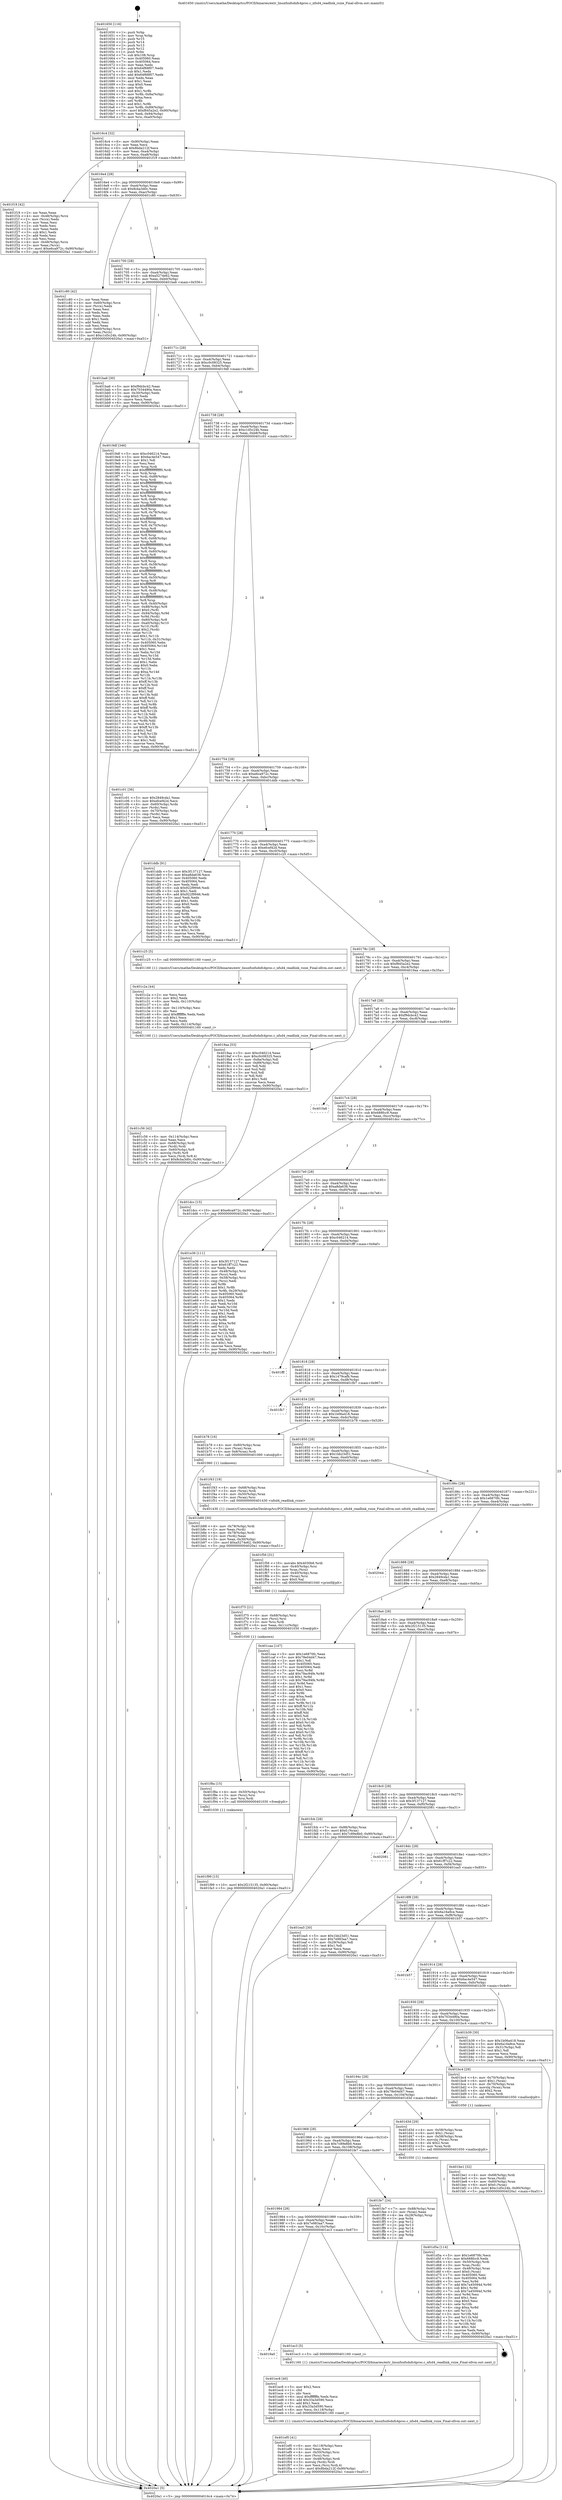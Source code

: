 digraph "0x401650" {
  label = "0x401650 (/mnt/c/Users/mathe/Desktop/tcc/POCII/binaries/extr_linuxfsnfsdnfs4proc.c_nfsd4_readlink_rsize_Final-ollvm.out::main(0))"
  labelloc = "t"
  node[shape=record]

  Entry [label="",width=0.3,height=0.3,shape=circle,fillcolor=black,style=filled]
  "0x4016c4" [label="{
     0x4016c4 [32]\l
     | [instrs]\l
     &nbsp;&nbsp;0x4016c4 \<+6\>: mov -0x90(%rbp),%eax\l
     &nbsp;&nbsp;0x4016ca \<+2\>: mov %eax,%ecx\l
     &nbsp;&nbsp;0x4016cc \<+6\>: sub $0x8bda212f,%ecx\l
     &nbsp;&nbsp;0x4016d2 \<+6\>: mov %eax,-0xa4(%rbp)\l
     &nbsp;&nbsp;0x4016d8 \<+6\>: mov %ecx,-0xa8(%rbp)\l
     &nbsp;&nbsp;0x4016de \<+6\>: je 0000000000401f19 \<main+0x8c9\>\l
  }"]
  "0x401f19" [label="{
     0x401f19 [42]\l
     | [instrs]\l
     &nbsp;&nbsp;0x401f19 \<+2\>: xor %eax,%eax\l
     &nbsp;&nbsp;0x401f1b \<+4\>: mov -0x48(%rbp),%rcx\l
     &nbsp;&nbsp;0x401f1f \<+2\>: mov (%rcx),%edx\l
     &nbsp;&nbsp;0x401f21 \<+2\>: mov %eax,%esi\l
     &nbsp;&nbsp;0x401f23 \<+2\>: sub %edx,%esi\l
     &nbsp;&nbsp;0x401f25 \<+2\>: mov %eax,%edx\l
     &nbsp;&nbsp;0x401f27 \<+3\>: sub $0x1,%edx\l
     &nbsp;&nbsp;0x401f2a \<+2\>: add %edx,%esi\l
     &nbsp;&nbsp;0x401f2c \<+2\>: sub %esi,%eax\l
     &nbsp;&nbsp;0x401f2e \<+4\>: mov -0x48(%rbp),%rcx\l
     &nbsp;&nbsp;0x401f32 \<+2\>: mov %eax,(%rcx)\l
     &nbsp;&nbsp;0x401f34 \<+10\>: movl $0xe6ca972c,-0x90(%rbp)\l
     &nbsp;&nbsp;0x401f3e \<+5\>: jmp 00000000004020a1 \<main+0xa51\>\l
  }"]
  "0x4016e4" [label="{
     0x4016e4 [28]\l
     | [instrs]\l
     &nbsp;&nbsp;0x4016e4 \<+5\>: jmp 00000000004016e9 \<main+0x99\>\l
     &nbsp;&nbsp;0x4016e9 \<+6\>: mov -0xa4(%rbp),%eax\l
     &nbsp;&nbsp;0x4016ef \<+5\>: sub $0x8cba3d0c,%eax\l
     &nbsp;&nbsp;0x4016f4 \<+6\>: mov %eax,-0xac(%rbp)\l
     &nbsp;&nbsp;0x4016fa \<+6\>: je 0000000000401c80 \<main+0x630\>\l
  }"]
  Exit [label="",width=0.3,height=0.3,shape=circle,fillcolor=black,style=filled,peripheries=2]
  "0x401c80" [label="{
     0x401c80 [42]\l
     | [instrs]\l
     &nbsp;&nbsp;0x401c80 \<+2\>: xor %eax,%eax\l
     &nbsp;&nbsp;0x401c82 \<+4\>: mov -0x60(%rbp),%rcx\l
     &nbsp;&nbsp;0x401c86 \<+2\>: mov (%rcx),%edx\l
     &nbsp;&nbsp;0x401c88 \<+2\>: mov %eax,%esi\l
     &nbsp;&nbsp;0x401c8a \<+2\>: sub %edx,%esi\l
     &nbsp;&nbsp;0x401c8c \<+2\>: mov %eax,%edx\l
     &nbsp;&nbsp;0x401c8e \<+3\>: sub $0x1,%edx\l
     &nbsp;&nbsp;0x401c91 \<+2\>: add %edx,%esi\l
     &nbsp;&nbsp;0x401c93 \<+2\>: sub %esi,%eax\l
     &nbsp;&nbsp;0x401c95 \<+4\>: mov -0x60(%rbp),%rcx\l
     &nbsp;&nbsp;0x401c99 \<+2\>: mov %eax,(%rcx)\l
     &nbsp;&nbsp;0x401c9b \<+10\>: movl $0xc1d5c24b,-0x90(%rbp)\l
     &nbsp;&nbsp;0x401ca5 \<+5\>: jmp 00000000004020a1 \<main+0xa51\>\l
  }"]
  "0x401700" [label="{
     0x401700 [28]\l
     | [instrs]\l
     &nbsp;&nbsp;0x401700 \<+5\>: jmp 0000000000401705 \<main+0xb5\>\l
     &nbsp;&nbsp;0x401705 \<+6\>: mov -0xa4(%rbp),%eax\l
     &nbsp;&nbsp;0x40170b \<+5\>: sub $0xa5274e62,%eax\l
     &nbsp;&nbsp;0x401710 \<+6\>: mov %eax,-0xb0(%rbp)\l
     &nbsp;&nbsp;0x401716 \<+6\>: je 0000000000401ba6 \<main+0x556\>\l
  }"]
  "0x401f99" [label="{
     0x401f99 [15]\l
     | [instrs]\l
     &nbsp;&nbsp;0x401f99 \<+10\>: movl $0x2f215135,-0x90(%rbp)\l
     &nbsp;&nbsp;0x401fa3 \<+5\>: jmp 00000000004020a1 \<main+0xa51\>\l
  }"]
  "0x401ba6" [label="{
     0x401ba6 [30]\l
     | [instrs]\l
     &nbsp;&nbsp;0x401ba6 \<+5\>: mov $0xf9dcbc42,%eax\l
     &nbsp;&nbsp;0x401bab \<+5\>: mov $0x7034490a,%ecx\l
     &nbsp;&nbsp;0x401bb0 \<+3\>: mov -0x30(%rbp),%edx\l
     &nbsp;&nbsp;0x401bb3 \<+3\>: cmp $0x0,%edx\l
     &nbsp;&nbsp;0x401bb6 \<+3\>: cmove %ecx,%eax\l
     &nbsp;&nbsp;0x401bb9 \<+6\>: mov %eax,-0x90(%rbp)\l
     &nbsp;&nbsp;0x401bbf \<+5\>: jmp 00000000004020a1 \<main+0xa51\>\l
  }"]
  "0x40171c" [label="{
     0x40171c [28]\l
     | [instrs]\l
     &nbsp;&nbsp;0x40171c \<+5\>: jmp 0000000000401721 \<main+0xd1\>\l
     &nbsp;&nbsp;0x401721 \<+6\>: mov -0xa4(%rbp),%eax\l
     &nbsp;&nbsp;0x401727 \<+5\>: sub $0xc0c08325,%eax\l
     &nbsp;&nbsp;0x40172c \<+6\>: mov %eax,-0xb4(%rbp)\l
     &nbsp;&nbsp;0x401732 \<+6\>: je 00000000004019df \<main+0x38f\>\l
  }"]
  "0x401f8a" [label="{
     0x401f8a [15]\l
     | [instrs]\l
     &nbsp;&nbsp;0x401f8a \<+4\>: mov -0x50(%rbp),%rsi\l
     &nbsp;&nbsp;0x401f8e \<+3\>: mov (%rsi),%rsi\l
     &nbsp;&nbsp;0x401f91 \<+3\>: mov %rsi,%rdi\l
     &nbsp;&nbsp;0x401f94 \<+5\>: call 0000000000401030 \<free@plt\>\l
     | [calls]\l
     &nbsp;&nbsp;0x401030 \{1\} (unknown)\l
  }"]
  "0x4019df" [label="{
     0x4019df [346]\l
     | [instrs]\l
     &nbsp;&nbsp;0x4019df \<+5\>: mov $0xc046214,%eax\l
     &nbsp;&nbsp;0x4019e4 \<+5\>: mov $0x6ac4e547,%ecx\l
     &nbsp;&nbsp;0x4019e9 \<+2\>: mov $0x1,%dl\l
     &nbsp;&nbsp;0x4019eb \<+2\>: xor %esi,%esi\l
     &nbsp;&nbsp;0x4019ed \<+3\>: mov %rsp,%rdi\l
     &nbsp;&nbsp;0x4019f0 \<+4\>: add $0xfffffffffffffff0,%rdi\l
     &nbsp;&nbsp;0x4019f4 \<+3\>: mov %rdi,%rsp\l
     &nbsp;&nbsp;0x4019f7 \<+7\>: mov %rdi,-0x88(%rbp)\l
     &nbsp;&nbsp;0x4019fe \<+3\>: mov %rsp,%rdi\l
     &nbsp;&nbsp;0x401a01 \<+4\>: add $0xfffffffffffffff0,%rdi\l
     &nbsp;&nbsp;0x401a05 \<+3\>: mov %rdi,%rsp\l
     &nbsp;&nbsp;0x401a08 \<+3\>: mov %rsp,%r8\l
     &nbsp;&nbsp;0x401a0b \<+4\>: add $0xfffffffffffffff0,%r8\l
     &nbsp;&nbsp;0x401a0f \<+3\>: mov %r8,%rsp\l
     &nbsp;&nbsp;0x401a12 \<+4\>: mov %r8,-0x80(%rbp)\l
     &nbsp;&nbsp;0x401a16 \<+3\>: mov %rsp,%r8\l
     &nbsp;&nbsp;0x401a19 \<+4\>: add $0xfffffffffffffff0,%r8\l
     &nbsp;&nbsp;0x401a1d \<+3\>: mov %r8,%rsp\l
     &nbsp;&nbsp;0x401a20 \<+4\>: mov %r8,-0x78(%rbp)\l
     &nbsp;&nbsp;0x401a24 \<+3\>: mov %rsp,%r8\l
     &nbsp;&nbsp;0x401a27 \<+4\>: add $0xfffffffffffffff0,%r8\l
     &nbsp;&nbsp;0x401a2b \<+3\>: mov %r8,%rsp\l
     &nbsp;&nbsp;0x401a2e \<+4\>: mov %r8,-0x70(%rbp)\l
     &nbsp;&nbsp;0x401a32 \<+3\>: mov %rsp,%r8\l
     &nbsp;&nbsp;0x401a35 \<+4\>: add $0xfffffffffffffff0,%r8\l
     &nbsp;&nbsp;0x401a39 \<+3\>: mov %r8,%rsp\l
     &nbsp;&nbsp;0x401a3c \<+4\>: mov %r8,-0x68(%rbp)\l
     &nbsp;&nbsp;0x401a40 \<+3\>: mov %rsp,%r8\l
     &nbsp;&nbsp;0x401a43 \<+4\>: add $0xfffffffffffffff0,%r8\l
     &nbsp;&nbsp;0x401a47 \<+3\>: mov %r8,%rsp\l
     &nbsp;&nbsp;0x401a4a \<+4\>: mov %r8,-0x60(%rbp)\l
     &nbsp;&nbsp;0x401a4e \<+3\>: mov %rsp,%r8\l
     &nbsp;&nbsp;0x401a51 \<+4\>: add $0xfffffffffffffff0,%r8\l
     &nbsp;&nbsp;0x401a55 \<+3\>: mov %r8,%rsp\l
     &nbsp;&nbsp;0x401a58 \<+4\>: mov %r8,-0x58(%rbp)\l
     &nbsp;&nbsp;0x401a5c \<+3\>: mov %rsp,%r8\l
     &nbsp;&nbsp;0x401a5f \<+4\>: add $0xfffffffffffffff0,%r8\l
     &nbsp;&nbsp;0x401a63 \<+3\>: mov %r8,%rsp\l
     &nbsp;&nbsp;0x401a66 \<+4\>: mov %r8,-0x50(%rbp)\l
     &nbsp;&nbsp;0x401a6a \<+3\>: mov %rsp,%r8\l
     &nbsp;&nbsp;0x401a6d \<+4\>: add $0xfffffffffffffff0,%r8\l
     &nbsp;&nbsp;0x401a71 \<+3\>: mov %r8,%rsp\l
     &nbsp;&nbsp;0x401a74 \<+4\>: mov %r8,-0x48(%rbp)\l
     &nbsp;&nbsp;0x401a78 \<+3\>: mov %rsp,%r8\l
     &nbsp;&nbsp;0x401a7b \<+4\>: add $0xfffffffffffffff0,%r8\l
     &nbsp;&nbsp;0x401a7f \<+3\>: mov %r8,%rsp\l
     &nbsp;&nbsp;0x401a82 \<+4\>: mov %r8,-0x40(%rbp)\l
     &nbsp;&nbsp;0x401a86 \<+7\>: mov -0x88(%rbp),%r8\l
     &nbsp;&nbsp;0x401a8d \<+7\>: movl $0x0,(%r8)\l
     &nbsp;&nbsp;0x401a94 \<+7\>: mov -0x94(%rbp),%r9d\l
     &nbsp;&nbsp;0x401a9b \<+3\>: mov %r9d,(%rdi)\l
     &nbsp;&nbsp;0x401a9e \<+4\>: mov -0x80(%rbp),%r8\l
     &nbsp;&nbsp;0x401aa2 \<+7\>: mov -0xa0(%rbp),%r10\l
     &nbsp;&nbsp;0x401aa9 \<+3\>: mov %r10,(%r8)\l
     &nbsp;&nbsp;0x401aac \<+3\>: cmpl $0x2,(%rdi)\l
     &nbsp;&nbsp;0x401aaf \<+4\>: setne %r11b\l
     &nbsp;&nbsp;0x401ab3 \<+4\>: and $0x1,%r11b\l
     &nbsp;&nbsp;0x401ab7 \<+4\>: mov %r11b,-0x31(%rbp)\l
     &nbsp;&nbsp;0x401abb \<+7\>: mov 0x405060,%ebx\l
     &nbsp;&nbsp;0x401ac2 \<+8\>: mov 0x405064,%r14d\l
     &nbsp;&nbsp;0x401aca \<+3\>: sub $0x1,%esi\l
     &nbsp;&nbsp;0x401acd \<+3\>: mov %ebx,%r15d\l
     &nbsp;&nbsp;0x401ad0 \<+3\>: add %esi,%r15d\l
     &nbsp;&nbsp;0x401ad3 \<+4\>: imul %r15d,%ebx\l
     &nbsp;&nbsp;0x401ad7 \<+3\>: and $0x1,%ebx\l
     &nbsp;&nbsp;0x401ada \<+3\>: cmp $0x0,%ebx\l
     &nbsp;&nbsp;0x401add \<+4\>: sete %r11b\l
     &nbsp;&nbsp;0x401ae1 \<+4\>: cmp $0xa,%r14d\l
     &nbsp;&nbsp;0x401ae5 \<+4\>: setl %r12b\l
     &nbsp;&nbsp;0x401ae9 \<+3\>: mov %r11b,%r13b\l
     &nbsp;&nbsp;0x401aec \<+4\>: xor $0xff,%r13b\l
     &nbsp;&nbsp;0x401af0 \<+3\>: mov %r12b,%sil\l
     &nbsp;&nbsp;0x401af3 \<+4\>: xor $0xff,%sil\l
     &nbsp;&nbsp;0x401af7 \<+3\>: xor $0x1,%dl\l
     &nbsp;&nbsp;0x401afa \<+3\>: mov %r13b,%dil\l
     &nbsp;&nbsp;0x401afd \<+4\>: and $0xff,%dil\l
     &nbsp;&nbsp;0x401b01 \<+3\>: and %dl,%r11b\l
     &nbsp;&nbsp;0x401b04 \<+3\>: mov %sil,%r8b\l
     &nbsp;&nbsp;0x401b07 \<+4\>: and $0xff,%r8b\l
     &nbsp;&nbsp;0x401b0b \<+3\>: and %dl,%r12b\l
     &nbsp;&nbsp;0x401b0e \<+3\>: or %r11b,%dil\l
     &nbsp;&nbsp;0x401b11 \<+3\>: or %r12b,%r8b\l
     &nbsp;&nbsp;0x401b14 \<+3\>: xor %r8b,%dil\l
     &nbsp;&nbsp;0x401b17 \<+3\>: or %sil,%r13b\l
     &nbsp;&nbsp;0x401b1a \<+4\>: xor $0xff,%r13b\l
     &nbsp;&nbsp;0x401b1e \<+3\>: or $0x1,%dl\l
     &nbsp;&nbsp;0x401b21 \<+3\>: and %dl,%r13b\l
     &nbsp;&nbsp;0x401b24 \<+3\>: or %r13b,%dil\l
     &nbsp;&nbsp;0x401b27 \<+4\>: test $0x1,%dil\l
     &nbsp;&nbsp;0x401b2b \<+3\>: cmovne %ecx,%eax\l
     &nbsp;&nbsp;0x401b2e \<+6\>: mov %eax,-0x90(%rbp)\l
     &nbsp;&nbsp;0x401b34 \<+5\>: jmp 00000000004020a1 \<main+0xa51\>\l
  }"]
  "0x401738" [label="{
     0x401738 [28]\l
     | [instrs]\l
     &nbsp;&nbsp;0x401738 \<+5\>: jmp 000000000040173d \<main+0xed\>\l
     &nbsp;&nbsp;0x40173d \<+6\>: mov -0xa4(%rbp),%eax\l
     &nbsp;&nbsp;0x401743 \<+5\>: sub $0xc1d5c24b,%eax\l
     &nbsp;&nbsp;0x401748 \<+6\>: mov %eax,-0xb8(%rbp)\l
     &nbsp;&nbsp;0x40174e \<+6\>: je 0000000000401c01 \<main+0x5b1\>\l
  }"]
  "0x401f75" [label="{
     0x401f75 [21]\l
     | [instrs]\l
     &nbsp;&nbsp;0x401f75 \<+4\>: mov -0x68(%rbp),%rsi\l
     &nbsp;&nbsp;0x401f79 \<+3\>: mov (%rsi),%rsi\l
     &nbsp;&nbsp;0x401f7c \<+3\>: mov %rsi,%rdi\l
     &nbsp;&nbsp;0x401f7f \<+6\>: mov %eax,-0x11c(%rbp)\l
     &nbsp;&nbsp;0x401f85 \<+5\>: call 0000000000401030 \<free@plt\>\l
     | [calls]\l
     &nbsp;&nbsp;0x401030 \{1\} (unknown)\l
  }"]
  "0x401c01" [label="{
     0x401c01 [36]\l
     | [instrs]\l
     &nbsp;&nbsp;0x401c01 \<+5\>: mov $0x2849cda1,%eax\l
     &nbsp;&nbsp;0x401c06 \<+5\>: mov $0xefcef42d,%ecx\l
     &nbsp;&nbsp;0x401c0b \<+4\>: mov -0x60(%rbp),%rdx\l
     &nbsp;&nbsp;0x401c0f \<+2\>: mov (%rdx),%esi\l
     &nbsp;&nbsp;0x401c11 \<+4\>: mov -0x70(%rbp),%rdx\l
     &nbsp;&nbsp;0x401c15 \<+2\>: cmp (%rdx),%esi\l
     &nbsp;&nbsp;0x401c17 \<+3\>: cmovl %ecx,%eax\l
     &nbsp;&nbsp;0x401c1a \<+6\>: mov %eax,-0x90(%rbp)\l
     &nbsp;&nbsp;0x401c20 \<+5\>: jmp 00000000004020a1 \<main+0xa51\>\l
  }"]
  "0x401754" [label="{
     0x401754 [28]\l
     | [instrs]\l
     &nbsp;&nbsp;0x401754 \<+5\>: jmp 0000000000401759 \<main+0x109\>\l
     &nbsp;&nbsp;0x401759 \<+6\>: mov -0xa4(%rbp),%eax\l
     &nbsp;&nbsp;0x40175f \<+5\>: sub $0xe6ca972c,%eax\l
     &nbsp;&nbsp;0x401764 \<+6\>: mov %eax,-0xbc(%rbp)\l
     &nbsp;&nbsp;0x40176a \<+6\>: je 0000000000401ddb \<main+0x78b\>\l
  }"]
  "0x401f56" [label="{
     0x401f56 [31]\l
     | [instrs]\l
     &nbsp;&nbsp;0x401f56 \<+10\>: movabs $0x4030b6,%rdi\l
     &nbsp;&nbsp;0x401f60 \<+4\>: mov -0x40(%rbp),%rsi\l
     &nbsp;&nbsp;0x401f64 \<+3\>: mov %rax,(%rsi)\l
     &nbsp;&nbsp;0x401f67 \<+4\>: mov -0x40(%rbp),%rax\l
     &nbsp;&nbsp;0x401f6b \<+3\>: mov (%rax),%rsi\l
     &nbsp;&nbsp;0x401f6e \<+2\>: mov $0x0,%al\l
     &nbsp;&nbsp;0x401f70 \<+5\>: call 0000000000401040 \<printf@plt\>\l
     | [calls]\l
     &nbsp;&nbsp;0x401040 \{1\} (unknown)\l
  }"]
  "0x401ddb" [label="{
     0x401ddb [91]\l
     | [instrs]\l
     &nbsp;&nbsp;0x401ddb \<+5\>: mov $0x3f137127,%eax\l
     &nbsp;&nbsp;0x401de0 \<+5\>: mov $0xa8da638,%ecx\l
     &nbsp;&nbsp;0x401de5 \<+7\>: mov 0x405060,%edx\l
     &nbsp;&nbsp;0x401dec \<+7\>: mov 0x405064,%esi\l
     &nbsp;&nbsp;0x401df3 \<+2\>: mov %edx,%edi\l
     &nbsp;&nbsp;0x401df5 \<+6\>: sub $0x922f9946,%edi\l
     &nbsp;&nbsp;0x401dfb \<+3\>: sub $0x1,%edi\l
     &nbsp;&nbsp;0x401dfe \<+6\>: add $0x922f9946,%edi\l
     &nbsp;&nbsp;0x401e04 \<+3\>: imul %edi,%edx\l
     &nbsp;&nbsp;0x401e07 \<+3\>: and $0x1,%edx\l
     &nbsp;&nbsp;0x401e0a \<+3\>: cmp $0x0,%edx\l
     &nbsp;&nbsp;0x401e0d \<+4\>: sete %r8b\l
     &nbsp;&nbsp;0x401e11 \<+3\>: cmp $0xa,%esi\l
     &nbsp;&nbsp;0x401e14 \<+4\>: setl %r9b\l
     &nbsp;&nbsp;0x401e18 \<+3\>: mov %r8b,%r10b\l
     &nbsp;&nbsp;0x401e1b \<+3\>: and %r9b,%r10b\l
     &nbsp;&nbsp;0x401e1e \<+3\>: xor %r9b,%r8b\l
     &nbsp;&nbsp;0x401e21 \<+3\>: or %r8b,%r10b\l
     &nbsp;&nbsp;0x401e24 \<+4\>: test $0x1,%r10b\l
     &nbsp;&nbsp;0x401e28 \<+3\>: cmovne %ecx,%eax\l
     &nbsp;&nbsp;0x401e2b \<+6\>: mov %eax,-0x90(%rbp)\l
     &nbsp;&nbsp;0x401e31 \<+5\>: jmp 00000000004020a1 \<main+0xa51\>\l
  }"]
  "0x401770" [label="{
     0x401770 [28]\l
     | [instrs]\l
     &nbsp;&nbsp;0x401770 \<+5\>: jmp 0000000000401775 \<main+0x125\>\l
     &nbsp;&nbsp;0x401775 \<+6\>: mov -0xa4(%rbp),%eax\l
     &nbsp;&nbsp;0x40177b \<+5\>: sub $0xefcef42d,%eax\l
     &nbsp;&nbsp;0x401780 \<+6\>: mov %eax,-0xc0(%rbp)\l
     &nbsp;&nbsp;0x401786 \<+6\>: je 0000000000401c25 \<main+0x5d5\>\l
  }"]
  "0x401ef0" [label="{
     0x401ef0 [41]\l
     | [instrs]\l
     &nbsp;&nbsp;0x401ef0 \<+6\>: mov -0x118(%rbp),%ecx\l
     &nbsp;&nbsp;0x401ef6 \<+3\>: imul %eax,%ecx\l
     &nbsp;&nbsp;0x401ef9 \<+4\>: mov -0x50(%rbp),%rsi\l
     &nbsp;&nbsp;0x401efd \<+3\>: mov (%rsi),%rsi\l
     &nbsp;&nbsp;0x401f00 \<+4\>: mov -0x48(%rbp),%rdi\l
     &nbsp;&nbsp;0x401f04 \<+3\>: movslq (%rdi),%rdi\l
     &nbsp;&nbsp;0x401f07 \<+3\>: mov %ecx,(%rsi,%rdi,4)\l
     &nbsp;&nbsp;0x401f0a \<+10\>: movl $0x8bda212f,-0x90(%rbp)\l
     &nbsp;&nbsp;0x401f14 \<+5\>: jmp 00000000004020a1 \<main+0xa51\>\l
  }"]
  "0x401c25" [label="{
     0x401c25 [5]\l
     | [instrs]\l
     &nbsp;&nbsp;0x401c25 \<+5\>: call 0000000000401160 \<next_i\>\l
     | [calls]\l
     &nbsp;&nbsp;0x401160 \{1\} (/mnt/c/Users/mathe/Desktop/tcc/POCII/binaries/extr_linuxfsnfsdnfs4proc.c_nfsd4_readlink_rsize_Final-ollvm.out::next_i)\l
  }"]
  "0x40178c" [label="{
     0x40178c [28]\l
     | [instrs]\l
     &nbsp;&nbsp;0x40178c \<+5\>: jmp 0000000000401791 \<main+0x141\>\l
     &nbsp;&nbsp;0x401791 \<+6\>: mov -0xa4(%rbp),%eax\l
     &nbsp;&nbsp;0x401797 \<+5\>: sub $0xf845a2e2,%eax\l
     &nbsp;&nbsp;0x40179c \<+6\>: mov %eax,-0xc4(%rbp)\l
     &nbsp;&nbsp;0x4017a2 \<+6\>: je 00000000004019aa \<main+0x35a\>\l
  }"]
  "0x401ec8" [label="{
     0x401ec8 [40]\l
     | [instrs]\l
     &nbsp;&nbsp;0x401ec8 \<+5\>: mov $0x2,%ecx\l
     &nbsp;&nbsp;0x401ecd \<+1\>: cltd\l
     &nbsp;&nbsp;0x401ece \<+2\>: idiv %ecx\l
     &nbsp;&nbsp;0x401ed0 \<+6\>: imul $0xfffffffe,%edx,%ecx\l
     &nbsp;&nbsp;0x401ed6 \<+6\>: add $0x33a3d590,%ecx\l
     &nbsp;&nbsp;0x401edc \<+3\>: add $0x1,%ecx\l
     &nbsp;&nbsp;0x401edf \<+6\>: sub $0x33a3d590,%ecx\l
     &nbsp;&nbsp;0x401ee5 \<+6\>: mov %ecx,-0x118(%rbp)\l
     &nbsp;&nbsp;0x401eeb \<+5\>: call 0000000000401160 \<next_i\>\l
     | [calls]\l
     &nbsp;&nbsp;0x401160 \{1\} (/mnt/c/Users/mathe/Desktop/tcc/POCII/binaries/extr_linuxfsnfsdnfs4proc.c_nfsd4_readlink_rsize_Final-ollvm.out::next_i)\l
  }"]
  "0x4019aa" [label="{
     0x4019aa [53]\l
     | [instrs]\l
     &nbsp;&nbsp;0x4019aa \<+5\>: mov $0xc046214,%eax\l
     &nbsp;&nbsp;0x4019af \<+5\>: mov $0xc0c08325,%ecx\l
     &nbsp;&nbsp;0x4019b4 \<+6\>: mov -0x8a(%rbp),%dl\l
     &nbsp;&nbsp;0x4019ba \<+7\>: mov -0x89(%rbp),%sil\l
     &nbsp;&nbsp;0x4019c1 \<+3\>: mov %dl,%dil\l
     &nbsp;&nbsp;0x4019c4 \<+3\>: and %sil,%dil\l
     &nbsp;&nbsp;0x4019c7 \<+3\>: xor %sil,%dl\l
     &nbsp;&nbsp;0x4019ca \<+3\>: or %dl,%dil\l
     &nbsp;&nbsp;0x4019cd \<+4\>: test $0x1,%dil\l
     &nbsp;&nbsp;0x4019d1 \<+3\>: cmovne %ecx,%eax\l
     &nbsp;&nbsp;0x4019d4 \<+6\>: mov %eax,-0x90(%rbp)\l
     &nbsp;&nbsp;0x4019da \<+5\>: jmp 00000000004020a1 \<main+0xa51\>\l
  }"]
  "0x4017a8" [label="{
     0x4017a8 [28]\l
     | [instrs]\l
     &nbsp;&nbsp;0x4017a8 \<+5\>: jmp 00000000004017ad \<main+0x15d\>\l
     &nbsp;&nbsp;0x4017ad \<+6\>: mov -0xa4(%rbp),%eax\l
     &nbsp;&nbsp;0x4017b3 \<+5\>: sub $0xf9dcbc42,%eax\l
     &nbsp;&nbsp;0x4017b8 \<+6\>: mov %eax,-0xc8(%rbp)\l
     &nbsp;&nbsp;0x4017be \<+6\>: je 0000000000401fa8 \<main+0x958\>\l
  }"]
  "0x4020a1" [label="{
     0x4020a1 [5]\l
     | [instrs]\l
     &nbsp;&nbsp;0x4020a1 \<+5\>: jmp 00000000004016c4 \<main+0x74\>\l
  }"]
  "0x401650" [label="{
     0x401650 [116]\l
     | [instrs]\l
     &nbsp;&nbsp;0x401650 \<+1\>: push %rbp\l
     &nbsp;&nbsp;0x401651 \<+3\>: mov %rsp,%rbp\l
     &nbsp;&nbsp;0x401654 \<+2\>: push %r15\l
     &nbsp;&nbsp;0x401656 \<+2\>: push %r14\l
     &nbsp;&nbsp;0x401658 \<+2\>: push %r13\l
     &nbsp;&nbsp;0x40165a \<+2\>: push %r12\l
     &nbsp;&nbsp;0x40165c \<+1\>: push %rbx\l
     &nbsp;&nbsp;0x40165d \<+7\>: sub $0x108,%rsp\l
     &nbsp;&nbsp;0x401664 \<+7\>: mov 0x405060,%eax\l
     &nbsp;&nbsp;0x40166b \<+7\>: mov 0x405064,%ecx\l
     &nbsp;&nbsp;0x401672 \<+2\>: mov %eax,%edx\l
     &nbsp;&nbsp;0x401674 \<+6\>: sub $0x64f68f07,%edx\l
     &nbsp;&nbsp;0x40167a \<+3\>: sub $0x1,%edx\l
     &nbsp;&nbsp;0x40167d \<+6\>: add $0x64f68f07,%edx\l
     &nbsp;&nbsp;0x401683 \<+3\>: imul %edx,%eax\l
     &nbsp;&nbsp;0x401686 \<+3\>: and $0x1,%eax\l
     &nbsp;&nbsp;0x401689 \<+3\>: cmp $0x0,%eax\l
     &nbsp;&nbsp;0x40168c \<+4\>: sete %r8b\l
     &nbsp;&nbsp;0x401690 \<+4\>: and $0x1,%r8b\l
     &nbsp;&nbsp;0x401694 \<+7\>: mov %r8b,-0x8a(%rbp)\l
     &nbsp;&nbsp;0x40169b \<+3\>: cmp $0xa,%ecx\l
     &nbsp;&nbsp;0x40169e \<+4\>: setl %r8b\l
     &nbsp;&nbsp;0x4016a2 \<+4\>: and $0x1,%r8b\l
     &nbsp;&nbsp;0x4016a6 \<+7\>: mov %r8b,-0x89(%rbp)\l
     &nbsp;&nbsp;0x4016ad \<+10\>: movl $0xf845a2e2,-0x90(%rbp)\l
     &nbsp;&nbsp;0x4016b7 \<+6\>: mov %edi,-0x94(%rbp)\l
     &nbsp;&nbsp;0x4016bd \<+7\>: mov %rsi,-0xa0(%rbp)\l
  }"]
  "0x4019a0" [label="{
     0x4019a0\l
  }", style=dashed]
  "0x401ec3" [label="{
     0x401ec3 [5]\l
     | [instrs]\l
     &nbsp;&nbsp;0x401ec3 \<+5\>: call 0000000000401160 \<next_i\>\l
     | [calls]\l
     &nbsp;&nbsp;0x401160 \{1\} (/mnt/c/Users/mathe/Desktop/tcc/POCII/binaries/extr_linuxfsnfsdnfs4proc.c_nfsd4_readlink_rsize_Final-ollvm.out::next_i)\l
  }"]
  "0x401fa8" [label="{
     0x401fa8\l
  }", style=dashed]
  "0x4017c4" [label="{
     0x4017c4 [28]\l
     | [instrs]\l
     &nbsp;&nbsp;0x4017c4 \<+5\>: jmp 00000000004017c9 \<main+0x179\>\l
     &nbsp;&nbsp;0x4017c9 \<+6\>: mov -0xa4(%rbp),%eax\l
     &nbsp;&nbsp;0x4017cf \<+5\>: sub $0x688fcc9,%eax\l
     &nbsp;&nbsp;0x4017d4 \<+6\>: mov %eax,-0xcc(%rbp)\l
     &nbsp;&nbsp;0x4017da \<+6\>: je 0000000000401dcc \<main+0x77c\>\l
  }"]
  "0x401984" [label="{
     0x401984 [28]\l
     | [instrs]\l
     &nbsp;&nbsp;0x401984 \<+5\>: jmp 0000000000401989 \<main+0x339\>\l
     &nbsp;&nbsp;0x401989 \<+6\>: mov -0xa4(%rbp),%eax\l
     &nbsp;&nbsp;0x40198f \<+5\>: sub $0x7e983aa7,%eax\l
     &nbsp;&nbsp;0x401994 \<+6\>: mov %eax,-0x10c(%rbp)\l
     &nbsp;&nbsp;0x40199a \<+6\>: je 0000000000401ec3 \<main+0x873\>\l
  }"]
  "0x401dcc" [label="{
     0x401dcc [15]\l
     | [instrs]\l
     &nbsp;&nbsp;0x401dcc \<+10\>: movl $0xe6ca972c,-0x90(%rbp)\l
     &nbsp;&nbsp;0x401dd6 \<+5\>: jmp 00000000004020a1 \<main+0xa51\>\l
  }"]
  "0x4017e0" [label="{
     0x4017e0 [28]\l
     | [instrs]\l
     &nbsp;&nbsp;0x4017e0 \<+5\>: jmp 00000000004017e5 \<main+0x195\>\l
     &nbsp;&nbsp;0x4017e5 \<+6\>: mov -0xa4(%rbp),%eax\l
     &nbsp;&nbsp;0x4017eb \<+5\>: sub $0xa8da638,%eax\l
     &nbsp;&nbsp;0x4017f0 \<+6\>: mov %eax,-0xd0(%rbp)\l
     &nbsp;&nbsp;0x4017f6 \<+6\>: je 0000000000401e36 \<main+0x7e6\>\l
  }"]
  "0x401fe7" [label="{
     0x401fe7 [24]\l
     | [instrs]\l
     &nbsp;&nbsp;0x401fe7 \<+7\>: mov -0x88(%rbp),%rax\l
     &nbsp;&nbsp;0x401fee \<+2\>: mov (%rax),%eax\l
     &nbsp;&nbsp;0x401ff0 \<+4\>: lea -0x28(%rbp),%rsp\l
     &nbsp;&nbsp;0x401ff4 \<+1\>: pop %rbx\l
     &nbsp;&nbsp;0x401ff5 \<+2\>: pop %r12\l
     &nbsp;&nbsp;0x401ff7 \<+2\>: pop %r13\l
     &nbsp;&nbsp;0x401ff9 \<+2\>: pop %r14\l
     &nbsp;&nbsp;0x401ffb \<+2\>: pop %r15\l
     &nbsp;&nbsp;0x401ffd \<+1\>: pop %rbp\l
     &nbsp;&nbsp;0x401ffe \<+1\>: ret\l
  }"]
  "0x401e36" [label="{
     0x401e36 [111]\l
     | [instrs]\l
     &nbsp;&nbsp;0x401e36 \<+5\>: mov $0x3f137127,%eax\l
     &nbsp;&nbsp;0x401e3b \<+5\>: mov $0x61ff7c22,%ecx\l
     &nbsp;&nbsp;0x401e40 \<+2\>: xor %edx,%edx\l
     &nbsp;&nbsp;0x401e42 \<+4\>: mov -0x48(%rbp),%rsi\l
     &nbsp;&nbsp;0x401e46 \<+2\>: mov (%rsi),%edi\l
     &nbsp;&nbsp;0x401e48 \<+4\>: mov -0x58(%rbp),%rsi\l
     &nbsp;&nbsp;0x401e4c \<+2\>: cmp (%rsi),%edi\l
     &nbsp;&nbsp;0x401e4e \<+4\>: setl %r8b\l
     &nbsp;&nbsp;0x401e52 \<+4\>: and $0x1,%r8b\l
     &nbsp;&nbsp;0x401e56 \<+4\>: mov %r8b,-0x29(%rbp)\l
     &nbsp;&nbsp;0x401e5a \<+7\>: mov 0x405060,%edi\l
     &nbsp;&nbsp;0x401e61 \<+8\>: mov 0x405064,%r9d\l
     &nbsp;&nbsp;0x401e69 \<+3\>: sub $0x1,%edx\l
     &nbsp;&nbsp;0x401e6c \<+3\>: mov %edi,%r10d\l
     &nbsp;&nbsp;0x401e6f \<+3\>: add %edx,%r10d\l
     &nbsp;&nbsp;0x401e72 \<+4\>: imul %r10d,%edi\l
     &nbsp;&nbsp;0x401e76 \<+3\>: and $0x1,%edi\l
     &nbsp;&nbsp;0x401e79 \<+3\>: cmp $0x0,%edi\l
     &nbsp;&nbsp;0x401e7c \<+4\>: sete %r8b\l
     &nbsp;&nbsp;0x401e80 \<+4\>: cmp $0xa,%r9d\l
     &nbsp;&nbsp;0x401e84 \<+4\>: setl %r11b\l
     &nbsp;&nbsp;0x401e88 \<+3\>: mov %r8b,%bl\l
     &nbsp;&nbsp;0x401e8b \<+3\>: and %r11b,%bl\l
     &nbsp;&nbsp;0x401e8e \<+3\>: xor %r11b,%r8b\l
     &nbsp;&nbsp;0x401e91 \<+3\>: or %r8b,%bl\l
     &nbsp;&nbsp;0x401e94 \<+3\>: test $0x1,%bl\l
     &nbsp;&nbsp;0x401e97 \<+3\>: cmovne %ecx,%eax\l
     &nbsp;&nbsp;0x401e9a \<+6\>: mov %eax,-0x90(%rbp)\l
     &nbsp;&nbsp;0x401ea0 \<+5\>: jmp 00000000004020a1 \<main+0xa51\>\l
  }"]
  "0x4017fc" [label="{
     0x4017fc [28]\l
     | [instrs]\l
     &nbsp;&nbsp;0x4017fc \<+5\>: jmp 0000000000401801 \<main+0x1b1\>\l
     &nbsp;&nbsp;0x401801 \<+6\>: mov -0xa4(%rbp),%eax\l
     &nbsp;&nbsp;0x401807 \<+5\>: sub $0xc046214,%eax\l
     &nbsp;&nbsp;0x40180c \<+6\>: mov %eax,-0xd4(%rbp)\l
     &nbsp;&nbsp;0x401812 \<+6\>: je 0000000000401fff \<main+0x9af\>\l
  }"]
  "0x401d5a" [label="{
     0x401d5a [114]\l
     | [instrs]\l
     &nbsp;&nbsp;0x401d5a \<+5\>: mov $0x1e6870fc,%ecx\l
     &nbsp;&nbsp;0x401d5f \<+5\>: mov $0x688fcc9,%edx\l
     &nbsp;&nbsp;0x401d64 \<+4\>: mov -0x50(%rbp),%rdi\l
     &nbsp;&nbsp;0x401d68 \<+3\>: mov %rax,(%rdi)\l
     &nbsp;&nbsp;0x401d6b \<+4\>: mov -0x48(%rbp),%rax\l
     &nbsp;&nbsp;0x401d6f \<+6\>: movl $0x0,(%rax)\l
     &nbsp;&nbsp;0x401d75 \<+7\>: mov 0x405060,%esi\l
     &nbsp;&nbsp;0x401d7c \<+8\>: mov 0x405064,%r8d\l
     &nbsp;&nbsp;0x401d84 \<+3\>: mov %esi,%r9d\l
     &nbsp;&nbsp;0x401d87 \<+7\>: add $0x7a45094d,%r9d\l
     &nbsp;&nbsp;0x401d8e \<+4\>: sub $0x1,%r9d\l
     &nbsp;&nbsp;0x401d92 \<+7\>: sub $0x7a45094d,%r9d\l
     &nbsp;&nbsp;0x401d99 \<+4\>: imul %r9d,%esi\l
     &nbsp;&nbsp;0x401d9d \<+3\>: and $0x1,%esi\l
     &nbsp;&nbsp;0x401da0 \<+3\>: cmp $0x0,%esi\l
     &nbsp;&nbsp;0x401da3 \<+4\>: sete %r10b\l
     &nbsp;&nbsp;0x401da7 \<+4\>: cmp $0xa,%r8d\l
     &nbsp;&nbsp;0x401dab \<+4\>: setl %r11b\l
     &nbsp;&nbsp;0x401daf \<+3\>: mov %r10b,%bl\l
     &nbsp;&nbsp;0x401db2 \<+3\>: and %r11b,%bl\l
     &nbsp;&nbsp;0x401db5 \<+3\>: xor %r11b,%r10b\l
     &nbsp;&nbsp;0x401db8 \<+3\>: or %r10b,%bl\l
     &nbsp;&nbsp;0x401dbb \<+3\>: test $0x1,%bl\l
     &nbsp;&nbsp;0x401dbe \<+3\>: cmovne %edx,%ecx\l
     &nbsp;&nbsp;0x401dc1 \<+6\>: mov %ecx,-0x90(%rbp)\l
     &nbsp;&nbsp;0x401dc7 \<+5\>: jmp 00000000004020a1 \<main+0xa51\>\l
  }"]
  "0x401fff" [label="{
     0x401fff\l
  }", style=dashed]
  "0x401818" [label="{
     0x401818 [28]\l
     | [instrs]\l
     &nbsp;&nbsp;0x401818 \<+5\>: jmp 000000000040181d \<main+0x1cd\>\l
     &nbsp;&nbsp;0x40181d \<+6\>: mov -0xa4(%rbp),%eax\l
     &nbsp;&nbsp;0x401823 \<+5\>: sub $0x1479cafb,%eax\l
     &nbsp;&nbsp;0x401828 \<+6\>: mov %eax,-0xd8(%rbp)\l
     &nbsp;&nbsp;0x40182e \<+6\>: je 0000000000401fb7 \<main+0x967\>\l
  }"]
  "0x401968" [label="{
     0x401968 [28]\l
     | [instrs]\l
     &nbsp;&nbsp;0x401968 \<+5\>: jmp 000000000040196d \<main+0x31d\>\l
     &nbsp;&nbsp;0x40196d \<+6\>: mov -0xa4(%rbp),%eax\l
     &nbsp;&nbsp;0x401973 \<+5\>: sub $0x7c89e8b0,%eax\l
     &nbsp;&nbsp;0x401978 \<+6\>: mov %eax,-0x108(%rbp)\l
     &nbsp;&nbsp;0x40197e \<+6\>: je 0000000000401fe7 \<main+0x997\>\l
  }"]
  "0x401fb7" [label="{
     0x401fb7\l
  }", style=dashed]
  "0x401834" [label="{
     0x401834 [28]\l
     | [instrs]\l
     &nbsp;&nbsp;0x401834 \<+5\>: jmp 0000000000401839 \<main+0x1e9\>\l
     &nbsp;&nbsp;0x401839 \<+6\>: mov -0xa4(%rbp),%eax\l
     &nbsp;&nbsp;0x40183f \<+5\>: sub $0x1b06a418,%eax\l
     &nbsp;&nbsp;0x401844 \<+6\>: mov %eax,-0xdc(%rbp)\l
     &nbsp;&nbsp;0x40184a \<+6\>: je 0000000000401b78 \<main+0x528\>\l
  }"]
  "0x401d3d" [label="{
     0x401d3d [29]\l
     | [instrs]\l
     &nbsp;&nbsp;0x401d3d \<+4\>: mov -0x58(%rbp),%rax\l
     &nbsp;&nbsp;0x401d41 \<+6\>: movl $0x1,(%rax)\l
     &nbsp;&nbsp;0x401d47 \<+4\>: mov -0x58(%rbp),%rax\l
     &nbsp;&nbsp;0x401d4b \<+3\>: movslq (%rax),%rax\l
     &nbsp;&nbsp;0x401d4e \<+4\>: shl $0x2,%rax\l
     &nbsp;&nbsp;0x401d52 \<+3\>: mov %rax,%rdi\l
     &nbsp;&nbsp;0x401d55 \<+5\>: call 0000000000401050 \<malloc@plt\>\l
     | [calls]\l
     &nbsp;&nbsp;0x401050 \{1\} (unknown)\l
  }"]
  "0x401b78" [label="{
     0x401b78 [16]\l
     | [instrs]\l
     &nbsp;&nbsp;0x401b78 \<+4\>: mov -0x80(%rbp),%rax\l
     &nbsp;&nbsp;0x401b7c \<+3\>: mov (%rax),%rax\l
     &nbsp;&nbsp;0x401b7f \<+4\>: mov 0x8(%rax),%rdi\l
     &nbsp;&nbsp;0x401b83 \<+5\>: call 0000000000401060 \<atoi@plt\>\l
     | [calls]\l
     &nbsp;&nbsp;0x401060 \{1\} (unknown)\l
  }"]
  "0x401850" [label="{
     0x401850 [28]\l
     | [instrs]\l
     &nbsp;&nbsp;0x401850 \<+5\>: jmp 0000000000401855 \<main+0x205\>\l
     &nbsp;&nbsp;0x401855 \<+6\>: mov -0xa4(%rbp),%eax\l
     &nbsp;&nbsp;0x40185b \<+5\>: sub $0x1bb23d51,%eax\l
     &nbsp;&nbsp;0x401860 \<+6\>: mov %eax,-0xe0(%rbp)\l
     &nbsp;&nbsp;0x401866 \<+6\>: je 0000000000401f43 \<main+0x8f3\>\l
  }"]
  "0x401c56" [label="{
     0x401c56 [42]\l
     | [instrs]\l
     &nbsp;&nbsp;0x401c56 \<+6\>: mov -0x114(%rbp),%ecx\l
     &nbsp;&nbsp;0x401c5c \<+3\>: imul %eax,%ecx\l
     &nbsp;&nbsp;0x401c5f \<+4\>: mov -0x68(%rbp),%rdi\l
     &nbsp;&nbsp;0x401c63 \<+3\>: mov (%rdi),%rdi\l
     &nbsp;&nbsp;0x401c66 \<+4\>: mov -0x60(%rbp),%r8\l
     &nbsp;&nbsp;0x401c6a \<+3\>: movslq (%r8),%r8\l
     &nbsp;&nbsp;0x401c6d \<+4\>: mov %ecx,(%rdi,%r8,4)\l
     &nbsp;&nbsp;0x401c71 \<+10\>: movl $0x8cba3d0c,-0x90(%rbp)\l
     &nbsp;&nbsp;0x401c7b \<+5\>: jmp 00000000004020a1 \<main+0xa51\>\l
  }"]
  "0x401f43" [label="{
     0x401f43 [19]\l
     | [instrs]\l
     &nbsp;&nbsp;0x401f43 \<+4\>: mov -0x68(%rbp),%rax\l
     &nbsp;&nbsp;0x401f47 \<+3\>: mov (%rax),%rdi\l
     &nbsp;&nbsp;0x401f4a \<+4\>: mov -0x50(%rbp),%rax\l
     &nbsp;&nbsp;0x401f4e \<+3\>: mov (%rax),%rsi\l
     &nbsp;&nbsp;0x401f51 \<+5\>: call 0000000000401430 \<nfsd4_readlink_rsize\>\l
     | [calls]\l
     &nbsp;&nbsp;0x401430 \{1\} (/mnt/c/Users/mathe/Desktop/tcc/POCII/binaries/extr_linuxfsnfsdnfs4proc.c_nfsd4_readlink_rsize_Final-ollvm.out::nfsd4_readlink_rsize)\l
  }"]
  "0x40186c" [label="{
     0x40186c [28]\l
     | [instrs]\l
     &nbsp;&nbsp;0x40186c \<+5\>: jmp 0000000000401871 \<main+0x221\>\l
     &nbsp;&nbsp;0x401871 \<+6\>: mov -0xa4(%rbp),%eax\l
     &nbsp;&nbsp;0x401877 \<+5\>: sub $0x1e6870fc,%eax\l
     &nbsp;&nbsp;0x40187c \<+6\>: mov %eax,-0xe4(%rbp)\l
     &nbsp;&nbsp;0x401882 \<+6\>: je 0000000000402044 \<main+0x9f4\>\l
  }"]
  "0x401c2a" [label="{
     0x401c2a [44]\l
     | [instrs]\l
     &nbsp;&nbsp;0x401c2a \<+2\>: xor %ecx,%ecx\l
     &nbsp;&nbsp;0x401c2c \<+5\>: mov $0x2,%edx\l
     &nbsp;&nbsp;0x401c31 \<+6\>: mov %edx,-0x110(%rbp)\l
     &nbsp;&nbsp;0x401c37 \<+1\>: cltd\l
     &nbsp;&nbsp;0x401c38 \<+6\>: mov -0x110(%rbp),%esi\l
     &nbsp;&nbsp;0x401c3e \<+2\>: idiv %esi\l
     &nbsp;&nbsp;0x401c40 \<+6\>: imul $0xfffffffe,%edx,%edx\l
     &nbsp;&nbsp;0x401c46 \<+3\>: sub $0x1,%ecx\l
     &nbsp;&nbsp;0x401c49 \<+2\>: sub %ecx,%edx\l
     &nbsp;&nbsp;0x401c4b \<+6\>: mov %edx,-0x114(%rbp)\l
     &nbsp;&nbsp;0x401c51 \<+5\>: call 0000000000401160 \<next_i\>\l
     | [calls]\l
     &nbsp;&nbsp;0x401160 \{1\} (/mnt/c/Users/mathe/Desktop/tcc/POCII/binaries/extr_linuxfsnfsdnfs4proc.c_nfsd4_readlink_rsize_Final-ollvm.out::next_i)\l
  }"]
  "0x402044" [label="{
     0x402044\l
  }", style=dashed]
  "0x401888" [label="{
     0x401888 [28]\l
     | [instrs]\l
     &nbsp;&nbsp;0x401888 \<+5\>: jmp 000000000040188d \<main+0x23d\>\l
     &nbsp;&nbsp;0x40188d \<+6\>: mov -0xa4(%rbp),%eax\l
     &nbsp;&nbsp;0x401893 \<+5\>: sub $0x2849cda1,%eax\l
     &nbsp;&nbsp;0x401898 \<+6\>: mov %eax,-0xe8(%rbp)\l
     &nbsp;&nbsp;0x40189e \<+6\>: je 0000000000401caa \<main+0x65a\>\l
  }"]
  "0x401be1" [label="{
     0x401be1 [32]\l
     | [instrs]\l
     &nbsp;&nbsp;0x401be1 \<+4\>: mov -0x68(%rbp),%rdi\l
     &nbsp;&nbsp;0x401be5 \<+3\>: mov %rax,(%rdi)\l
     &nbsp;&nbsp;0x401be8 \<+4\>: mov -0x60(%rbp),%rax\l
     &nbsp;&nbsp;0x401bec \<+6\>: movl $0x0,(%rax)\l
     &nbsp;&nbsp;0x401bf2 \<+10\>: movl $0xc1d5c24b,-0x90(%rbp)\l
     &nbsp;&nbsp;0x401bfc \<+5\>: jmp 00000000004020a1 \<main+0xa51\>\l
  }"]
  "0x401caa" [label="{
     0x401caa [147]\l
     | [instrs]\l
     &nbsp;&nbsp;0x401caa \<+5\>: mov $0x1e6870fc,%eax\l
     &nbsp;&nbsp;0x401caf \<+5\>: mov $0x78e04d47,%ecx\l
     &nbsp;&nbsp;0x401cb4 \<+2\>: mov $0x1,%dl\l
     &nbsp;&nbsp;0x401cb6 \<+7\>: mov 0x405060,%esi\l
     &nbsp;&nbsp;0x401cbd \<+7\>: mov 0x405064,%edi\l
     &nbsp;&nbsp;0x401cc4 \<+3\>: mov %esi,%r8d\l
     &nbsp;&nbsp;0x401cc7 \<+7\>: add $0x79ac94fe,%r8d\l
     &nbsp;&nbsp;0x401cce \<+4\>: sub $0x1,%r8d\l
     &nbsp;&nbsp;0x401cd2 \<+7\>: sub $0x79ac94fe,%r8d\l
     &nbsp;&nbsp;0x401cd9 \<+4\>: imul %r8d,%esi\l
     &nbsp;&nbsp;0x401cdd \<+3\>: and $0x1,%esi\l
     &nbsp;&nbsp;0x401ce0 \<+3\>: cmp $0x0,%esi\l
     &nbsp;&nbsp;0x401ce3 \<+4\>: sete %r9b\l
     &nbsp;&nbsp;0x401ce7 \<+3\>: cmp $0xa,%edi\l
     &nbsp;&nbsp;0x401cea \<+4\>: setl %r10b\l
     &nbsp;&nbsp;0x401cee \<+3\>: mov %r9b,%r11b\l
     &nbsp;&nbsp;0x401cf1 \<+4\>: xor $0xff,%r11b\l
     &nbsp;&nbsp;0x401cf5 \<+3\>: mov %r10b,%bl\l
     &nbsp;&nbsp;0x401cf8 \<+3\>: xor $0xff,%bl\l
     &nbsp;&nbsp;0x401cfb \<+3\>: xor $0x0,%dl\l
     &nbsp;&nbsp;0x401cfe \<+3\>: mov %r11b,%r14b\l
     &nbsp;&nbsp;0x401d01 \<+4\>: and $0x0,%r14b\l
     &nbsp;&nbsp;0x401d05 \<+3\>: and %dl,%r9b\l
     &nbsp;&nbsp;0x401d08 \<+3\>: mov %bl,%r15b\l
     &nbsp;&nbsp;0x401d0b \<+4\>: and $0x0,%r15b\l
     &nbsp;&nbsp;0x401d0f \<+3\>: and %dl,%r10b\l
     &nbsp;&nbsp;0x401d12 \<+3\>: or %r9b,%r14b\l
     &nbsp;&nbsp;0x401d15 \<+3\>: or %r10b,%r15b\l
     &nbsp;&nbsp;0x401d18 \<+3\>: xor %r15b,%r14b\l
     &nbsp;&nbsp;0x401d1b \<+3\>: or %bl,%r11b\l
     &nbsp;&nbsp;0x401d1e \<+4\>: xor $0xff,%r11b\l
     &nbsp;&nbsp;0x401d22 \<+3\>: or $0x0,%dl\l
     &nbsp;&nbsp;0x401d25 \<+3\>: and %dl,%r11b\l
     &nbsp;&nbsp;0x401d28 \<+3\>: or %r11b,%r14b\l
     &nbsp;&nbsp;0x401d2b \<+4\>: test $0x1,%r14b\l
     &nbsp;&nbsp;0x401d2f \<+3\>: cmovne %ecx,%eax\l
     &nbsp;&nbsp;0x401d32 \<+6\>: mov %eax,-0x90(%rbp)\l
     &nbsp;&nbsp;0x401d38 \<+5\>: jmp 00000000004020a1 \<main+0xa51\>\l
  }"]
  "0x4018a4" [label="{
     0x4018a4 [28]\l
     | [instrs]\l
     &nbsp;&nbsp;0x4018a4 \<+5\>: jmp 00000000004018a9 \<main+0x259\>\l
     &nbsp;&nbsp;0x4018a9 \<+6\>: mov -0xa4(%rbp),%eax\l
     &nbsp;&nbsp;0x4018af \<+5\>: sub $0x2f215135,%eax\l
     &nbsp;&nbsp;0x4018b4 \<+6\>: mov %eax,-0xec(%rbp)\l
     &nbsp;&nbsp;0x4018ba \<+6\>: je 0000000000401fcb \<main+0x97b\>\l
  }"]
  "0x40194c" [label="{
     0x40194c [28]\l
     | [instrs]\l
     &nbsp;&nbsp;0x40194c \<+5\>: jmp 0000000000401951 \<main+0x301\>\l
     &nbsp;&nbsp;0x401951 \<+6\>: mov -0xa4(%rbp),%eax\l
     &nbsp;&nbsp;0x401957 \<+5\>: sub $0x78e04d47,%eax\l
     &nbsp;&nbsp;0x40195c \<+6\>: mov %eax,-0x104(%rbp)\l
     &nbsp;&nbsp;0x401962 \<+6\>: je 0000000000401d3d \<main+0x6ed\>\l
  }"]
  "0x401fcb" [label="{
     0x401fcb [28]\l
     | [instrs]\l
     &nbsp;&nbsp;0x401fcb \<+7\>: mov -0x88(%rbp),%rax\l
     &nbsp;&nbsp;0x401fd2 \<+6\>: movl $0x0,(%rax)\l
     &nbsp;&nbsp;0x401fd8 \<+10\>: movl $0x7c89e8b0,-0x90(%rbp)\l
     &nbsp;&nbsp;0x401fe2 \<+5\>: jmp 00000000004020a1 \<main+0xa51\>\l
  }"]
  "0x4018c0" [label="{
     0x4018c0 [28]\l
     | [instrs]\l
     &nbsp;&nbsp;0x4018c0 \<+5\>: jmp 00000000004018c5 \<main+0x275\>\l
     &nbsp;&nbsp;0x4018c5 \<+6\>: mov -0xa4(%rbp),%eax\l
     &nbsp;&nbsp;0x4018cb \<+5\>: sub $0x3f137127,%eax\l
     &nbsp;&nbsp;0x4018d0 \<+6\>: mov %eax,-0xf0(%rbp)\l
     &nbsp;&nbsp;0x4018d6 \<+6\>: je 0000000000402081 \<main+0xa31\>\l
  }"]
  "0x401bc4" [label="{
     0x401bc4 [29]\l
     | [instrs]\l
     &nbsp;&nbsp;0x401bc4 \<+4\>: mov -0x70(%rbp),%rax\l
     &nbsp;&nbsp;0x401bc8 \<+6\>: movl $0x1,(%rax)\l
     &nbsp;&nbsp;0x401bce \<+4\>: mov -0x70(%rbp),%rax\l
     &nbsp;&nbsp;0x401bd2 \<+3\>: movslq (%rax),%rax\l
     &nbsp;&nbsp;0x401bd5 \<+4\>: shl $0x2,%rax\l
     &nbsp;&nbsp;0x401bd9 \<+3\>: mov %rax,%rdi\l
     &nbsp;&nbsp;0x401bdc \<+5\>: call 0000000000401050 \<malloc@plt\>\l
     | [calls]\l
     &nbsp;&nbsp;0x401050 \{1\} (unknown)\l
  }"]
  "0x402081" [label="{
     0x402081\l
  }", style=dashed]
  "0x4018dc" [label="{
     0x4018dc [28]\l
     | [instrs]\l
     &nbsp;&nbsp;0x4018dc \<+5\>: jmp 00000000004018e1 \<main+0x291\>\l
     &nbsp;&nbsp;0x4018e1 \<+6\>: mov -0xa4(%rbp),%eax\l
     &nbsp;&nbsp;0x4018e7 \<+5\>: sub $0x61ff7c22,%eax\l
     &nbsp;&nbsp;0x4018ec \<+6\>: mov %eax,-0xf4(%rbp)\l
     &nbsp;&nbsp;0x4018f2 \<+6\>: je 0000000000401ea5 \<main+0x855\>\l
  }"]
  "0x401b88" [label="{
     0x401b88 [30]\l
     | [instrs]\l
     &nbsp;&nbsp;0x401b88 \<+4\>: mov -0x78(%rbp),%rdi\l
     &nbsp;&nbsp;0x401b8c \<+2\>: mov %eax,(%rdi)\l
     &nbsp;&nbsp;0x401b8e \<+4\>: mov -0x78(%rbp),%rdi\l
     &nbsp;&nbsp;0x401b92 \<+2\>: mov (%rdi),%eax\l
     &nbsp;&nbsp;0x401b94 \<+3\>: mov %eax,-0x30(%rbp)\l
     &nbsp;&nbsp;0x401b97 \<+10\>: movl $0xa5274e62,-0x90(%rbp)\l
     &nbsp;&nbsp;0x401ba1 \<+5\>: jmp 00000000004020a1 \<main+0xa51\>\l
  }"]
  "0x401ea5" [label="{
     0x401ea5 [30]\l
     | [instrs]\l
     &nbsp;&nbsp;0x401ea5 \<+5\>: mov $0x1bb23d51,%eax\l
     &nbsp;&nbsp;0x401eaa \<+5\>: mov $0x7e983aa7,%ecx\l
     &nbsp;&nbsp;0x401eaf \<+3\>: mov -0x29(%rbp),%dl\l
     &nbsp;&nbsp;0x401eb2 \<+3\>: test $0x1,%dl\l
     &nbsp;&nbsp;0x401eb5 \<+3\>: cmovne %ecx,%eax\l
     &nbsp;&nbsp;0x401eb8 \<+6\>: mov %eax,-0x90(%rbp)\l
     &nbsp;&nbsp;0x401ebe \<+5\>: jmp 00000000004020a1 \<main+0xa51\>\l
  }"]
  "0x4018f8" [label="{
     0x4018f8 [28]\l
     | [instrs]\l
     &nbsp;&nbsp;0x4018f8 \<+5\>: jmp 00000000004018fd \<main+0x2ad\>\l
     &nbsp;&nbsp;0x4018fd \<+6\>: mov -0xa4(%rbp),%eax\l
     &nbsp;&nbsp;0x401903 \<+5\>: sub $0x6a16a9ce,%eax\l
     &nbsp;&nbsp;0x401908 \<+6\>: mov %eax,-0xf8(%rbp)\l
     &nbsp;&nbsp;0x40190e \<+6\>: je 0000000000401b57 \<main+0x507\>\l
  }"]
  "0x401930" [label="{
     0x401930 [28]\l
     | [instrs]\l
     &nbsp;&nbsp;0x401930 \<+5\>: jmp 0000000000401935 \<main+0x2e5\>\l
     &nbsp;&nbsp;0x401935 \<+6\>: mov -0xa4(%rbp),%eax\l
     &nbsp;&nbsp;0x40193b \<+5\>: sub $0x7034490a,%eax\l
     &nbsp;&nbsp;0x401940 \<+6\>: mov %eax,-0x100(%rbp)\l
     &nbsp;&nbsp;0x401946 \<+6\>: je 0000000000401bc4 \<main+0x574\>\l
  }"]
  "0x401b57" [label="{
     0x401b57\l
  }", style=dashed]
  "0x401914" [label="{
     0x401914 [28]\l
     | [instrs]\l
     &nbsp;&nbsp;0x401914 \<+5\>: jmp 0000000000401919 \<main+0x2c9\>\l
     &nbsp;&nbsp;0x401919 \<+6\>: mov -0xa4(%rbp),%eax\l
     &nbsp;&nbsp;0x40191f \<+5\>: sub $0x6ac4e547,%eax\l
     &nbsp;&nbsp;0x401924 \<+6\>: mov %eax,-0xfc(%rbp)\l
     &nbsp;&nbsp;0x40192a \<+6\>: je 0000000000401b39 \<main+0x4e9\>\l
  }"]
  "0x401b39" [label="{
     0x401b39 [30]\l
     | [instrs]\l
     &nbsp;&nbsp;0x401b39 \<+5\>: mov $0x1b06a418,%eax\l
     &nbsp;&nbsp;0x401b3e \<+5\>: mov $0x6a16a9ce,%ecx\l
     &nbsp;&nbsp;0x401b43 \<+3\>: mov -0x31(%rbp),%dl\l
     &nbsp;&nbsp;0x401b46 \<+3\>: test $0x1,%dl\l
     &nbsp;&nbsp;0x401b49 \<+3\>: cmovne %ecx,%eax\l
     &nbsp;&nbsp;0x401b4c \<+6\>: mov %eax,-0x90(%rbp)\l
     &nbsp;&nbsp;0x401b52 \<+5\>: jmp 00000000004020a1 \<main+0xa51\>\l
  }"]
  Entry -> "0x401650" [label=" 1"]
  "0x4016c4" -> "0x401f19" [label=" 1"]
  "0x4016c4" -> "0x4016e4" [label=" 23"]
  "0x401fe7" -> Exit [label=" 1"]
  "0x4016e4" -> "0x401c80" [label=" 1"]
  "0x4016e4" -> "0x401700" [label=" 22"]
  "0x401fcb" -> "0x4020a1" [label=" 1"]
  "0x401700" -> "0x401ba6" [label=" 1"]
  "0x401700" -> "0x40171c" [label=" 21"]
  "0x401f99" -> "0x4020a1" [label=" 1"]
  "0x40171c" -> "0x4019df" [label=" 1"]
  "0x40171c" -> "0x401738" [label=" 20"]
  "0x401f8a" -> "0x401f99" [label=" 1"]
  "0x401738" -> "0x401c01" [label=" 2"]
  "0x401738" -> "0x401754" [label=" 18"]
  "0x401f75" -> "0x401f8a" [label=" 1"]
  "0x401754" -> "0x401ddb" [label=" 2"]
  "0x401754" -> "0x401770" [label=" 16"]
  "0x401f56" -> "0x401f75" [label=" 1"]
  "0x401770" -> "0x401c25" [label=" 1"]
  "0x401770" -> "0x40178c" [label=" 15"]
  "0x401f43" -> "0x401f56" [label=" 1"]
  "0x40178c" -> "0x4019aa" [label=" 1"]
  "0x40178c" -> "0x4017a8" [label=" 14"]
  "0x4019aa" -> "0x4020a1" [label=" 1"]
  "0x401650" -> "0x4016c4" [label=" 1"]
  "0x4020a1" -> "0x4016c4" [label=" 23"]
  "0x401f19" -> "0x4020a1" [label=" 1"]
  "0x4019df" -> "0x4020a1" [label=" 1"]
  "0x401ef0" -> "0x4020a1" [label=" 1"]
  "0x4017a8" -> "0x401fa8" [label=" 0"]
  "0x4017a8" -> "0x4017c4" [label=" 14"]
  "0x401ec8" -> "0x401ef0" [label=" 1"]
  "0x4017c4" -> "0x401dcc" [label=" 1"]
  "0x4017c4" -> "0x4017e0" [label=" 13"]
  "0x401984" -> "0x4019a0" [label=" 0"]
  "0x4017e0" -> "0x401e36" [label=" 2"]
  "0x4017e0" -> "0x4017fc" [label=" 11"]
  "0x401984" -> "0x401ec3" [label=" 1"]
  "0x4017fc" -> "0x401fff" [label=" 0"]
  "0x4017fc" -> "0x401818" [label=" 11"]
  "0x401968" -> "0x401984" [label=" 1"]
  "0x401818" -> "0x401fb7" [label=" 0"]
  "0x401818" -> "0x401834" [label=" 11"]
  "0x401968" -> "0x401fe7" [label=" 1"]
  "0x401834" -> "0x401b78" [label=" 1"]
  "0x401834" -> "0x401850" [label=" 10"]
  "0x401ec3" -> "0x401ec8" [label=" 1"]
  "0x401850" -> "0x401f43" [label=" 1"]
  "0x401850" -> "0x40186c" [label=" 9"]
  "0x401e36" -> "0x4020a1" [label=" 2"]
  "0x40186c" -> "0x402044" [label=" 0"]
  "0x40186c" -> "0x401888" [label=" 9"]
  "0x401ddb" -> "0x4020a1" [label=" 2"]
  "0x401888" -> "0x401caa" [label=" 1"]
  "0x401888" -> "0x4018a4" [label=" 8"]
  "0x401dcc" -> "0x4020a1" [label=" 1"]
  "0x4018a4" -> "0x401fcb" [label=" 1"]
  "0x4018a4" -> "0x4018c0" [label=" 7"]
  "0x401d5a" -> "0x4020a1" [label=" 1"]
  "0x4018c0" -> "0x402081" [label=" 0"]
  "0x4018c0" -> "0x4018dc" [label=" 7"]
  "0x401d3d" -> "0x401d5a" [label=" 1"]
  "0x4018dc" -> "0x401ea5" [label=" 2"]
  "0x4018dc" -> "0x4018f8" [label=" 5"]
  "0x40194c" -> "0x401d3d" [label=" 1"]
  "0x4018f8" -> "0x401b57" [label=" 0"]
  "0x4018f8" -> "0x401914" [label=" 5"]
  "0x401ea5" -> "0x4020a1" [label=" 2"]
  "0x401914" -> "0x401b39" [label=" 1"]
  "0x401914" -> "0x401930" [label=" 4"]
  "0x401b39" -> "0x4020a1" [label=" 1"]
  "0x401b78" -> "0x401b88" [label=" 1"]
  "0x401b88" -> "0x4020a1" [label=" 1"]
  "0x401ba6" -> "0x4020a1" [label=" 1"]
  "0x40194c" -> "0x401968" [label=" 2"]
  "0x401930" -> "0x401bc4" [label=" 1"]
  "0x401930" -> "0x40194c" [label=" 3"]
  "0x401bc4" -> "0x401be1" [label=" 1"]
  "0x401be1" -> "0x4020a1" [label=" 1"]
  "0x401c01" -> "0x4020a1" [label=" 2"]
  "0x401c25" -> "0x401c2a" [label=" 1"]
  "0x401c2a" -> "0x401c56" [label=" 1"]
  "0x401c56" -> "0x4020a1" [label=" 1"]
  "0x401c80" -> "0x4020a1" [label=" 1"]
  "0x401caa" -> "0x4020a1" [label=" 1"]
}
